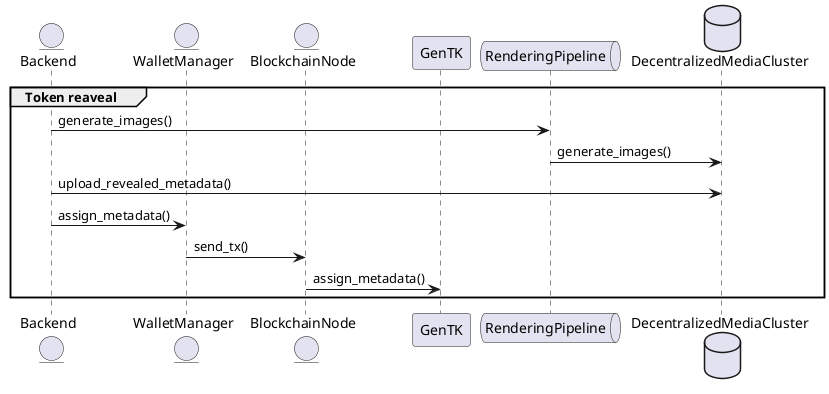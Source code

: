 @startuml sequence
entity    Backend    as backend
entity WalletManager as walletM
entity BlockchainNode as bnode
participant GenTK as gentk
queue       RenderingPipeline as render_pipe
database    DecentralizedMediaCluster    as decMedCluster



group Token reaveal
backend -> render_pipe: generate_images()
render_pipe -> decMedCluster: generate_images()
backend -> decMedCluster: upload_revealed_metadata()
backend -> walletM: assign_metadata()
walletM -> bnode: send_tx()
bnode -> gentk: assign_metadata()
end
@enduml
